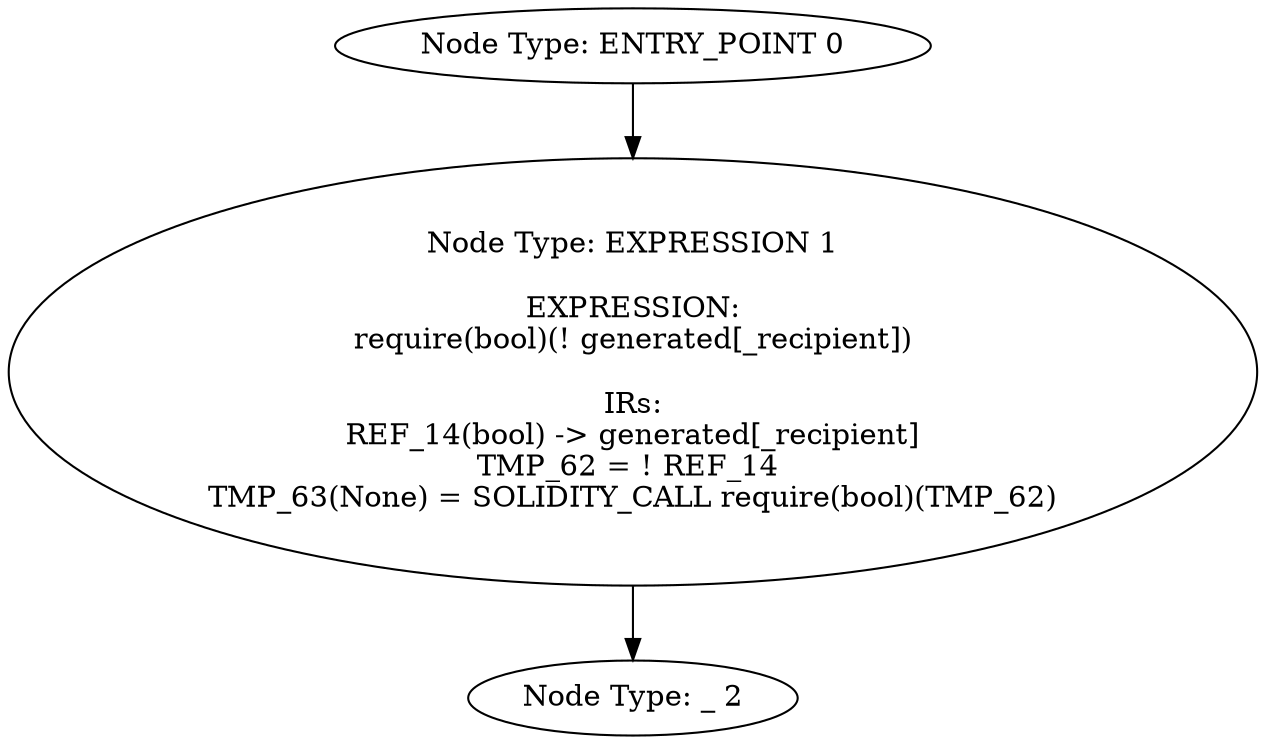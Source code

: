 digraph{
0[label="Node Type: ENTRY_POINT 0
"];
0->1;
1[label="Node Type: EXPRESSION 1

EXPRESSION:
require(bool)(! generated[_recipient])

IRs:
REF_14(bool) -> generated[_recipient]
TMP_62 = ! REF_14 
TMP_63(None) = SOLIDITY_CALL require(bool)(TMP_62)"];
1->2;
2[label="Node Type: _ 2
"];
}

